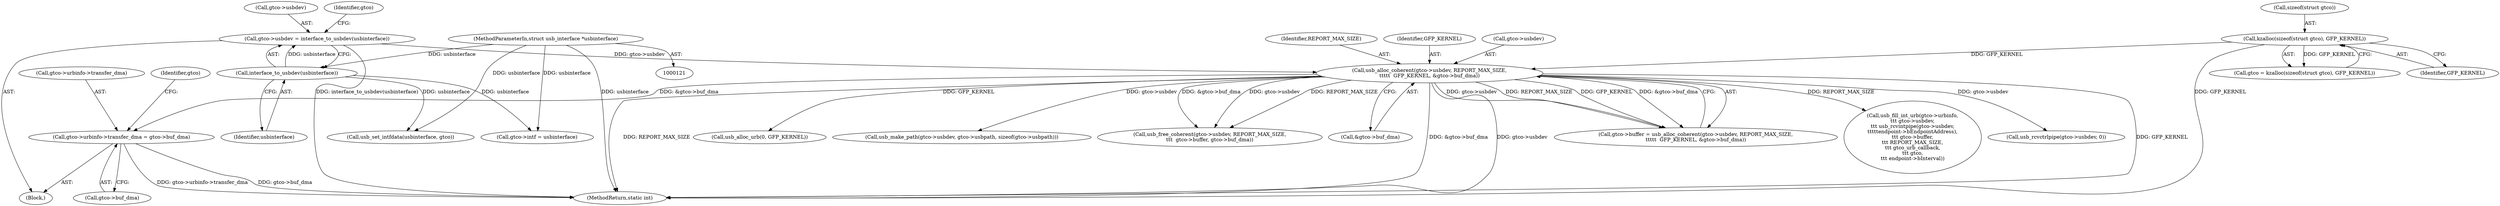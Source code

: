 digraph "0_linux_162f98dea487206d9ab79fc12ed64700667a894d@pointer" {
"1000579" [label="(Call,gtco->urbinfo->transfer_dma = gtco->buf_dma)"];
"1000183" [label="(Call,usb_alloc_coherent(gtco->usbdev, REPORT_MAX_SIZE,\n\t\t\t\t\t  GFP_KERNEL, &gtco->buf_dma))"];
"1000168" [label="(Call,gtco->usbdev = interface_to_usbdev(usbinterface))"];
"1000172" [label="(Call,interface_to_usbdev(usbinterface))"];
"1000122" [label="(MethodParameterIn,struct usb_interface *usbinterface)"];
"1000138" [label="(Call,kzalloc(sizeof(struct gtco), GFP_KERNEL))"];
"1000187" [label="(Identifier,REPORT_MAX_SIZE)"];
"1000414" [label="(Call,usb_rcvctrlpipe(gtco->usbdev, 0))"];
"1000172" [label="(Call,interface_to_usbdev(usbinterface))"];
"1000183" [label="(Call,usb_alloc_coherent(gtco->usbdev, REPORT_MAX_SIZE,\n\t\t\t\t\t  GFP_KERNEL, &gtco->buf_dma))"];
"1000189" [label="(Call,&gtco->buf_dma)"];
"1000579" [label="(Call,gtco->urbinfo->transfer_dma = gtco->buf_dma)"];
"1000122" [label="(MethodParameterIn,struct usb_interface *usbinterface)"];
"1000168" [label="(Call,gtco->usbdev = interface_to_usbdev(usbinterface))"];
"1000176" [label="(Identifier,gtco)"];
"1000124" [label="(Block,)"];
"1000136" [label="(Call,gtco = kzalloc(sizeof(struct gtco), GFP_KERNEL))"];
"1000595" [label="(Call,usb_set_intfdata(usbinterface, gtco))"];
"1000580" [label="(Call,gtco->urbinfo->transfer_dma)"];
"1000184" [label="(Call,gtco->usbdev)"];
"1000138" [label="(Call,kzalloc(sizeof(struct gtco), GFP_KERNEL))"];
"1000631" [label="(MethodReturn,static int)"];
"1000214" [label="(Call,usb_alloc_urb(0, GFP_KERNEL))"];
"1000477" [label="(Call,usb_make_path(gtco->usbdev, gtco->usbpath, sizeof(gtco->usbpath)))"];
"1000174" [label="(Call,gtco->intf = usbinterface)"];
"1000188" [label="(Identifier,GFP_KERNEL)"];
"1000613" [label="(Call,usb_free_coherent(gtco->usbdev, REPORT_MAX_SIZE,\n\t\t\t  gtco->buffer, gtco->buf_dma))"];
"1000585" [label="(Call,gtco->buf_dma)"];
"1000169" [label="(Call,gtco->usbdev)"];
"1000173" [label="(Identifier,usbinterface)"];
"1000179" [label="(Call,gtco->buffer = usb_alloc_coherent(gtco->usbdev, REPORT_MAX_SIZE,\n\t\t\t\t\t  GFP_KERNEL, &gtco->buf_dma))"];
"1000141" [label="(Identifier,GFP_KERNEL)"];
"1000591" [label="(Identifier,gtco)"];
"1000139" [label="(Call,sizeof(struct gtco))"];
"1000556" [label="(Call,usb_fill_int_urb(gtco->urbinfo,\n\t\t\t gtco->usbdev,\n\t\t\t usb_rcvintpipe(gtco->usbdev,\n\t\t\t\t\tendpoint->bEndpointAddress),\n\t\t\t gtco->buffer,\n\t\t\t REPORT_MAX_SIZE,\n\t\t\t gtco_urb_callback,\n\t\t\t gtco,\n\t\t\t endpoint->bInterval))"];
"1000579" -> "1000124"  [label="AST: "];
"1000579" -> "1000585"  [label="CFG: "];
"1000580" -> "1000579"  [label="AST: "];
"1000585" -> "1000579"  [label="AST: "];
"1000591" -> "1000579"  [label="CFG: "];
"1000579" -> "1000631"  [label="DDG: gtco->urbinfo->transfer_dma"];
"1000579" -> "1000631"  [label="DDG: gtco->buf_dma"];
"1000183" -> "1000579"  [label="DDG: &gtco->buf_dma"];
"1000183" -> "1000179"  [label="AST: "];
"1000183" -> "1000189"  [label="CFG: "];
"1000184" -> "1000183"  [label="AST: "];
"1000187" -> "1000183"  [label="AST: "];
"1000188" -> "1000183"  [label="AST: "];
"1000189" -> "1000183"  [label="AST: "];
"1000179" -> "1000183"  [label="CFG: "];
"1000183" -> "1000631"  [label="DDG: GFP_KERNEL"];
"1000183" -> "1000631"  [label="DDG: REPORT_MAX_SIZE"];
"1000183" -> "1000631"  [label="DDG: &gtco->buf_dma"];
"1000183" -> "1000631"  [label="DDG: gtco->usbdev"];
"1000183" -> "1000179"  [label="DDG: gtco->usbdev"];
"1000183" -> "1000179"  [label="DDG: REPORT_MAX_SIZE"];
"1000183" -> "1000179"  [label="DDG: GFP_KERNEL"];
"1000183" -> "1000179"  [label="DDG: &gtco->buf_dma"];
"1000168" -> "1000183"  [label="DDG: gtco->usbdev"];
"1000138" -> "1000183"  [label="DDG: GFP_KERNEL"];
"1000183" -> "1000214"  [label="DDG: GFP_KERNEL"];
"1000183" -> "1000414"  [label="DDG: gtco->usbdev"];
"1000183" -> "1000477"  [label="DDG: gtco->usbdev"];
"1000183" -> "1000556"  [label="DDG: REPORT_MAX_SIZE"];
"1000183" -> "1000613"  [label="DDG: gtco->usbdev"];
"1000183" -> "1000613"  [label="DDG: REPORT_MAX_SIZE"];
"1000183" -> "1000613"  [label="DDG: &gtco->buf_dma"];
"1000168" -> "1000124"  [label="AST: "];
"1000168" -> "1000172"  [label="CFG: "];
"1000169" -> "1000168"  [label="AST: "];
"1000172" -> "1000168"  [label="AST: "];
"1000176" -> "1000168"  [label="CFG: "];
"1000168" -> "1000631"  [label="DDG: interface_to_usbdev(usbinterface)"];
"1000172" -> "1000168"  [label="DDG: usbinterface"];
"1000172" -> "1000173"  [label="CFG: "];
"1000173" -> "1000172"  [label="AST: "];
"1000122" -> "1000172"  [label="DDG: usbinterface"];
"1000172" -> "1000174"  [label="DDG: usbinterface"];
"1000172" -> "1000595"  [label="DDG: usbinterface"];
"1000122" -> "1000121"  [label="AST: "];
"1000122" -> "1000631"  [label="DDG: usbinterface"];
"1000122" -> "1000174"  [label="DDG: usbinterface"];
"1000122" -> "1000595"  [label="DDG: usbinterface"];
"1000138" -> "1000136"  [label="AST: "];
"1000138" -> "1000141"  [label="CFG: "];
"1000139" -> "1000138"  [label="AST: "];
"1000141" -> "1000138"  [label="AST: "];
"1000136" -> "1000138"  [label="CFG: "];
"1000138" -> "1000631"  [label="DDG: GFP_KERNEL"];
"1000138" -> "1000136"  [label="DDG: GFP_KERNEL"];
}
